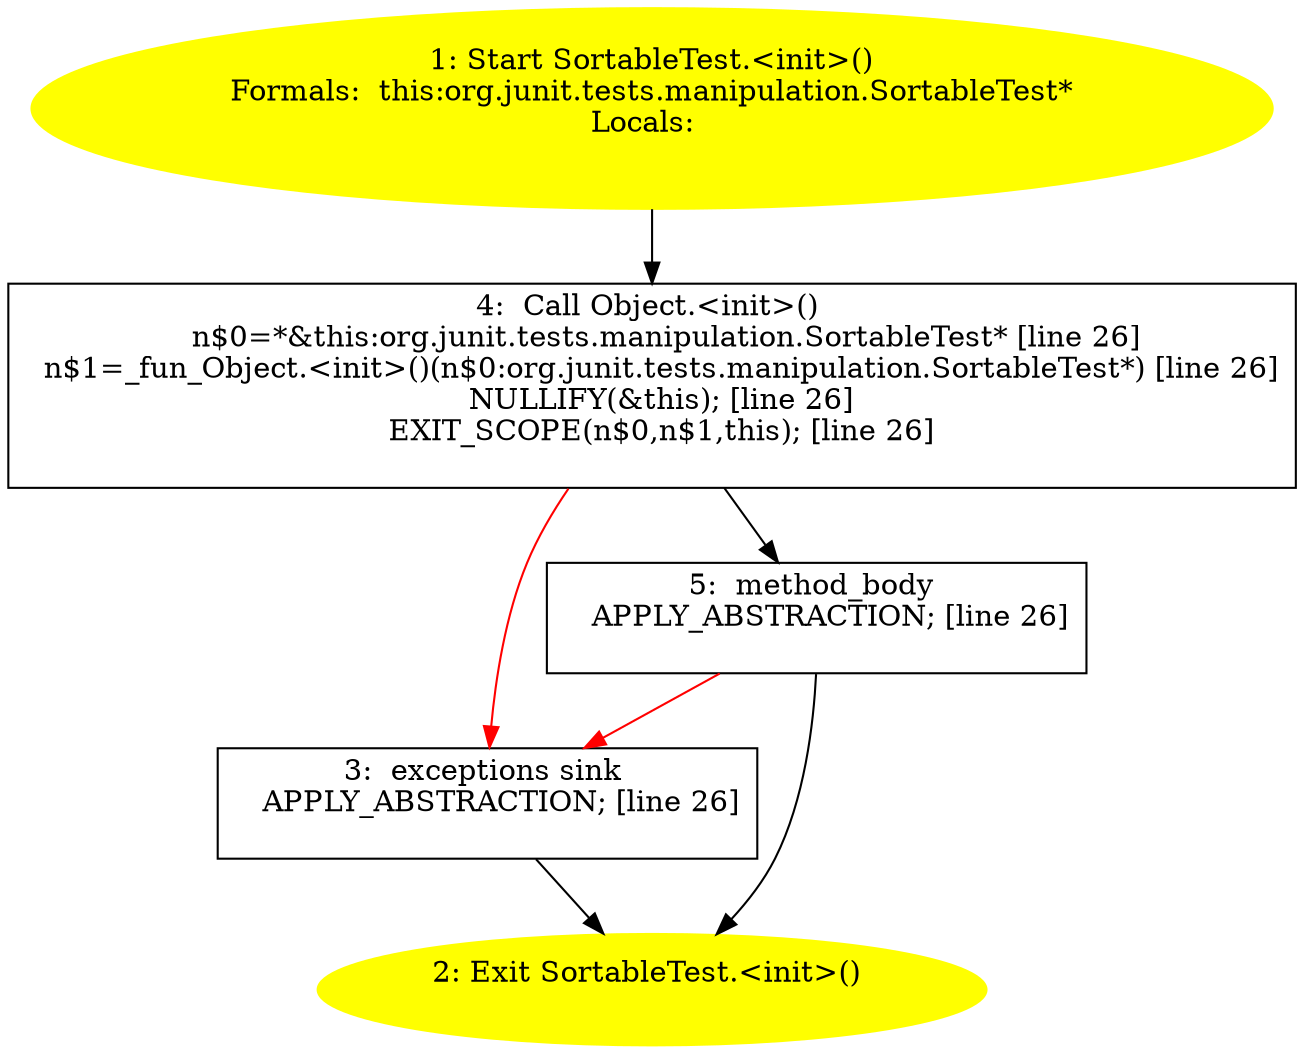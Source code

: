 /* @generated */
digraph cfg {
"org.junit.tests.manipulation.SortableTest.<init>().90c51d692142a4c2ebd5f562b4cc98a4_1" [label="1: Start SortableTest.<init>()\nFormals:  this:org.junit.tests.manipulation.SortableTest*\nLocals:  \n  " color=yellow style=filled]
	

	 "org.junit.tests.manipulation.SortableTest.<init>().90c51d692142a4c2ebd5f562b4cc98a4_1" -> "org.junit.tests.manipulation.SortableTest.<init>().90c51d692142a4c2ebd5f562b4cc98a4_4" ;
"org.junit.tests.manipulation.SortableTest.<init>().90c51d692142a4c2ebd5f562b4cc98a4_2" [label="2: Exit SortableTest.<init>() \n  " color=yellow style=filled]
	

"org.junit.tests.manipulation.SortableTest.<init>().90c51d692142a4c2ebd5f562b4cc98a4_3" [label="3:  exceptions sink \n   APPLY_ABSTRACTION; [line 26]\n " shape="box"]
	

	 "org.junit.tests.manipulation.SortableTest.<init>().90c51d692142a4c2ebd5f562b4cc98a4_3" -> "org.junit.tests.manipulation.SortableTest.<init>().90c51d692142a4c2ebd5f562b4cc98a4_2" ;
"org.junit.tests.manipulation.SortableTest.<init>().90c51d692142a4c2ebd5f562b4cc98a4_4" [label="4:  Call Object.<init>() \n   n$0=*&this:org.junit.tests.manipulation.SortableTest* [line 26]\n  n$1=_fun_Object.<init>()(n$0:org.junit.tests.manipulation.SortableTest*) [line 26]\n  NULLIFY(&this); [line 26]\n  EXIT_SCOPE(n$0,n$1,this); [line 26]\n " shape="box"]
	

	 "org.junit.tests.manipulation.SortableTest.<init>().90c51d692142a4c2ebd5f562b4cc98a4_4" -> "org.junit.tests.manipulation.SortableTest.<init>().90c51d692142a4c2ebd5f562b4cc98a4_5" ;
	 "org.junit.tests.manipulation.SortableTest.<init>().90c51d692142a4c2ebd5f562b4cc98a4_4" -> "org.junit.tests.manipulation.SortableTest.<init>().90c51d692142a4c2ebd5f562b4cc98a4_3" [color="red" ];
"org.junit.tests.manipulation.SortableTest.<init>().90c51d692142a4c2ebd5f562b4cc98a4_5" [label="5:  method_body \n   APPLY_ABSTRACTION; [line 26]\n " shape="box"]
	

	 "org.junit.tests.manipulation.SortableTest.<init>().90c51d692142a4c2ebd5f562b4cc98a4_5" -> "org.junit.tests.manipulation.SortableTest.<init>().90c51d692142a4c2ebd5f562b4cc98a4_2" ;
	 "org.junit.tests.manipulation.SortableTest.<init>().90c51d692142a4c2ebd5f562b4cc98a4_5" -> "org.junit.tests.manipulation.SortableTest.<init>().90c51d692142a4c2ebd5f562b4cc98a4_3" [color="red" ];
}
